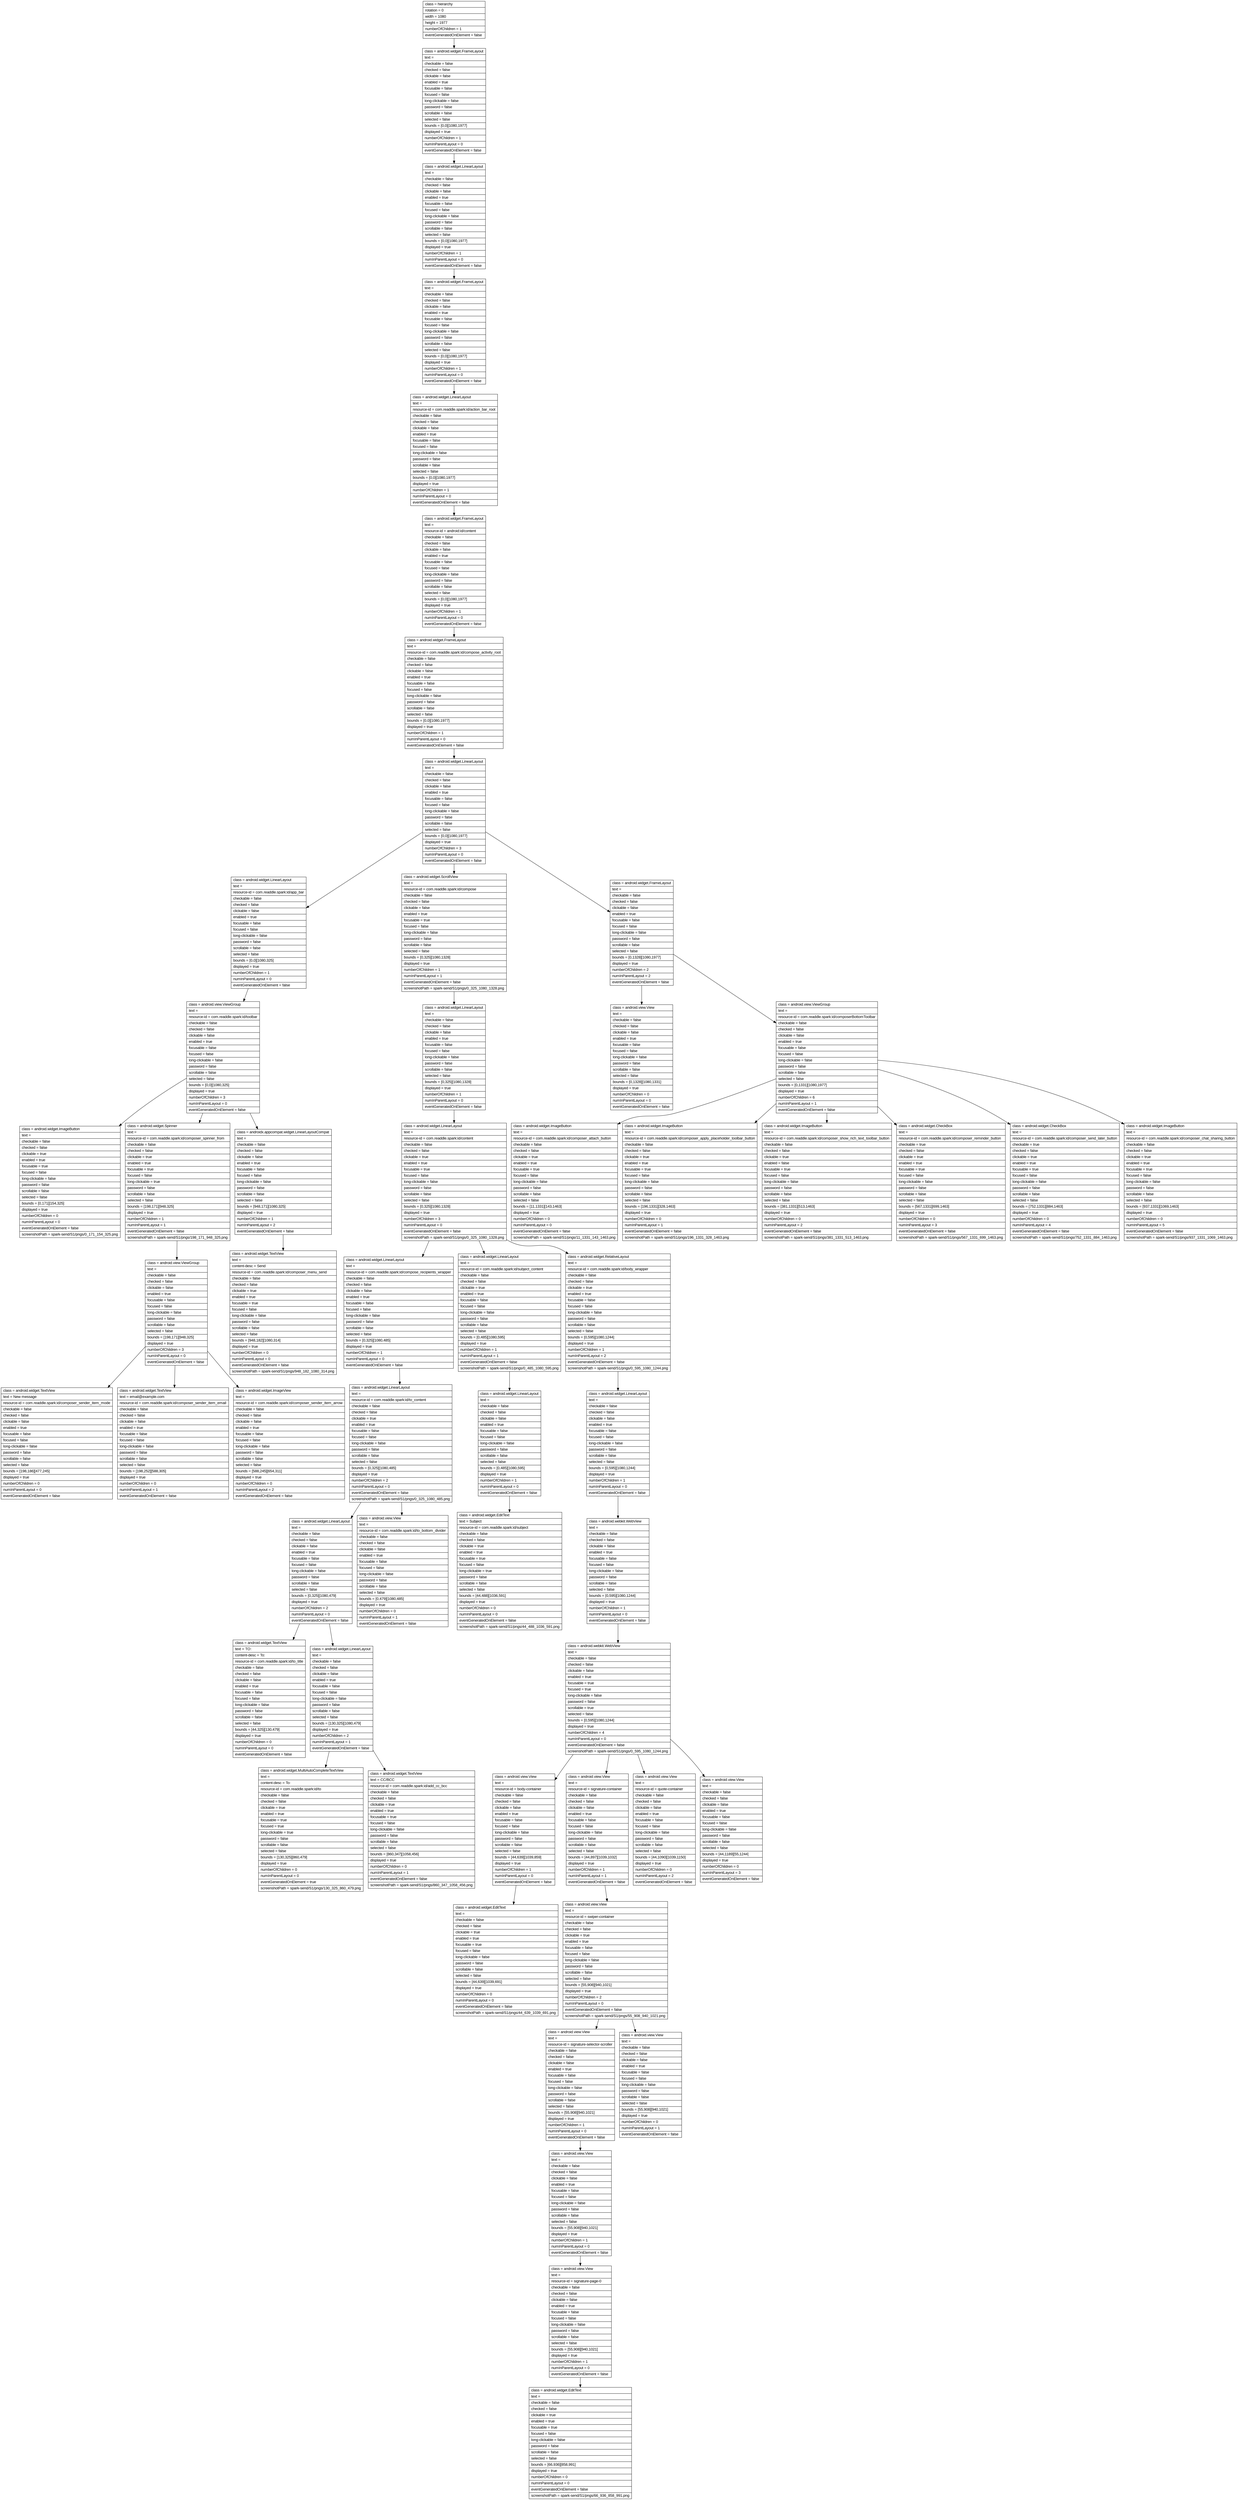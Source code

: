 digraph Layout {

	node [shape=record fontname=Arial];

	0	[label="{class = hierarchy\l|rotation = 0\l|width = 1080\l|height = 1977\l|numberOfChildren = 1\l|eventGeneratedOnElement = false \l}"]
	1	[label="{class = android.widget.FrameLayout\l|text = \l|checkable = false\l|checked = false\l|clickable = false\l|enabled = true\l|focusable = false\l|focused = false\l|long-clickable = false\l|password = false\l|scrollable = false\l|selected = false\l|bounds = [0,0][1080,1977]\l|displayed = true\l|numberOfChildren = 1\l|numInParentLayout = 0\l|eventGeneratedOnElement = false \l}"]
	2	[label="{class = android.widget.LinearLayout\l|text = \l|checkable = false\l|checked = false\l|clickable = false\l|enabled = true\l|focusable = false\l|focused = false\l|long-clickable = false\l|password = false\l|scrollable = false\l|selected = false\l|bounds = [0,0][1080,1977]\l|displayed = true\l|numberOfChildren = 1\l|numInParentLayout = 0\l|eventGeneratedOnElement = false \l}"]
	3	[label="{class = android.widget.FrameLayout\l|text = \l|checkable = false\l|checked = false\l|clickable = false\l|enabled = true\l|focusable = false\l|focused = false\l|long-clickable = false\l|password = false\l|scrollable = false\l|selected = false\l|bounds = [0,0][1080,1977]\l|displayed = true\l|numberOfChildren = 1\l|numInParentLayout = 0\l|eventGeneratedOnElement = false \l}"]
	4	[label="{class = android.widget.LinearLayout\l|text = \l|resource-id = com.readdle.spark:id/action_bar_root\l|checkable = false\l|checked = false\l|clickable = false\l|enabled = true\l|focusable = false\l|focused = false\l|long-clickable = false\l|password = false\l|scrollable = false\l|selected = false\l|bounds = [0,0][1080,1977]\l|displayed = true\l|numberOfChildren = 1\l|numInParentLayout = 0\l|eventGeneratedOnElement = false \l}"]
	5	[label="{class = android.widget.FrameLayout\l|text = \l|resource-id = android:id/content\l|checkable = false\l|checked = false\l|clickable = false\l|enabled = true\l|focusable = false\l|focused = false\l|long-clickable = false\l|password = false\l|scrollable = false\l|selected = false\l|bounds = [0,0][1080,1977]\l|displayed = true\l|numberOfChildren = 1\l|numInParentLayout = 0\l|eventGeneratedOnElement = false \l}"]
	6	[label="{class = android.widget.FrameLayout\l|text = \l|resource-id = com.readdle.spark:id/compose_activity_root\l|checkable = false\l|checked = false\l|clickable = false\l|enabled = true\l|focusable = false\l|focused = false\l|long-clickable = false\l|password = false\l|scrollable = false\l|selected = false\l|bounds = [0,0][1080,1977]\l|displayed = true\l|numberOfChildren = 1\l|numInParentLayout = 0\l|eventGeneratedOnElement = false \l}"]
	7	[label="{class = android.widget.LinearLayout\l|text = \l|checkable = false\l|checked = false\l|clickable = false\l|enabled = true\l|focusable = false\l|focused = false\l|long-clickable = false\l|password = false\l|scrollable = false\l|selected = false\l|bounds = [0,0][1080,1977]\l|displayed = true\l|numberOfChildren = 3\l|numInParentLayout = 0\l|eventGeneratedOnElement = false \l}"]
	8	[label="{class = android.widget.LinearLayout\l|text = \l|resource-id = com.readdle.spark:id/app_bar\l|checkable = false\l|checked = false\l|clickable = false\l|enabled = true\l|focusable = false\l|focused = false\l|long-clickable = false\l|password = false\l|scrollable = false\l|selected = false\l|bounds = [0,0][1080,325]\l|displayed = true\l|numberOfChildren = 1\l|numInParentLayout = 0\l|eventGeneratedOnElement = false \l}"]
	9	[label="{class = android.widget.ScrollView\l|text = \l|resource-id = com.readdle.spark:id/compose\l|checkable = false\l|checked = false\l|clickable = false\l|enabled = true\l|focusable = true\l|focused = false\l|long-clickable = false\l|password = false\l|scrollable = false\l|selected = false\l|bounds = [0,325][1080,1328]\l|displayed = true\l|numberOfChildren = 1\l|numInParentLayout = 1\l|eventGeneratedOnElement = false \l|screenshotPath = spark-send/S1/pngs/0_325_1080_1328.png\l}"]
	10	[label="{class = android.widget.FrameLayout\l|text = \l|checkable = false\l|checked = false\l|clickable = false\l|enabled = true\l|focusable = false\l|focused = false\l|long-clickable = false\l|password = false\l|scrollable = false\l|selected = false\l|bounds = [0,1328][1080,1977]\l|displayed = true\l|numberOfChildren = 2\l|numInParentLayout = 2\l|eventGeneratedOnElement = false \l}"]
	11	[label="{class = android.view.ViewGroup\l|text = \l|resource-id = com.readdle.spark:id/toolbar\l|checkable = false\l|checked = false\l|clickable = false\l|enabled = true\l|focusable = false\l|focused = false\l|long-clickable = false\l|password = false\l|scrollable = false\l|selected = false\l|bounds = [0,0][1080,325]\l|displayed = true\l|numberOfChildren = 3\l|numInParentLayout = 0\l|eventGeneratedOnElement = false \l}"]
	12	[label="{class = android.widget.LinearLayout\l|text = \l|checkable = false\l|checked = false\l|clickable = false\l|enabled = true\l|focusable = false\l|focused = false\l|long-clickable = false\l|password = false\l|scrollable = false\l|selected = false\l|bounds = [0,325][1080,1328]\l|displayed = true\l|numberOfChildren = 1\l|numInParentLayout = 0\l|eventGeneratedOnElement = false \l}"]
	13	[label="{class = android.view.View\l|text = \l|checkable = false\l|checked = false\l|clickable = false\l|enabled = true\l|focusable = false\l|focused = false\l|long-clickable = false\l|password = false\l|scrollable = false\l|selected = false\l|bounds = [0,1328][1080,1331]\l|displayed = true\l|numberOfChildren = 0\l|numInParentLayout = 0\l|eventGeneratedOnElement = false \l}"]
	14	[label="{class = android.view.ViewGroup\l|text = \l|resource-id = com.readdle.spark:id/composerBottomToolbar\l|checkable = false\l|checked = false\l|clickable = false\l|enabled = true\l|focusable = false\l|focused = false\l|long-clickable = false\l|password = false\l|scrollable = false\l|selected = false\l|bounds = [0,1331][1080,1977]\l|displayed = true\l|numberOfChildren = 6\l|numInParentLayout = 1\l|eventGeneratedOnElement = false \l}"]
	15	[label="{class = android.widget.ImageButton\l|text = \l|checkable = false\l|checked = false\l|clickable = true\l|enabled = true\l|focusable = true\l|focused = false\l|long-clickable = false\l|password = false\l|scrollable = false\l|selected = false\l|bounds = [0,171][154,325]\l|displayed = true\l|numberOfChildren = 0\l|numInParentLayout = 0\l|eventGeneratedOnElement = false \l|screenshotPath = spark-send/S1/pngs/0_171_154_325.png\l}"]
	16	[label="{class = android.widget.Spinner\l|text = \l|resource-id = com.readdle.spark:id/composer_spinner_from\l|checkable = false\l|checked = false\l|clickable = true\l|enabled = true\l|focusable = true\l|focused = false\l|long-clickable = true\l|password = false\l|scrollable = false\l|selected = false\l|bounds = [198,171][948,325]\l|displayed = true\l|numberOfChildren = 1\l|numInParentLayout = 1\l|eventGeneratedOnElement = false \l|screenshotPath = spark-send/S1/pngs/198_171_948_325.png\l}"]
	17	[label="{class = androidx.appcompat.widget.LinearLayoutCompat\l|text = \l|checkable = false\l|checked = false\l|clickable = false\l|enabled = true\l|focusable = false\l|focused = false\l|long-clickable = false\l|password = false\l|scrollable = false\l|selected = false\l|bounds = [948,171][1080,325]\l|displayed = true\l|numberOfChildren = 1\l|numInParentLayout = 2\l|eventGeneratedOnElement = false \l}"]
	18	[label="{class = android.widget.LinearLayout\l|text = \l|resource-id = com.readdle.spark:id/content\l|checkable = false\l|checked = false\l|clickable = true\l|enabled = true\l|focusable = true\l|focused = false\l|long-clickable = false\l|password = false\l|scrollable = false\l|selected = false\l|bounds = [0,325][1080,1328]\l|displayed = true\l|numberOfChildren = 3\l|numInParentLayout = 0\l|eventGeneratedOnElement = false \l|screenshotPath = spark-send/S1/pngs/0_325_1080_1328.png\l}"]
	19	[label="{class = android.widget.ImageButton\l|text = \l|resource-id = com.readdle.spark:id/composer_attach_button\l|checkable = false\l|checked = false\l|clickable = true\l|enabled = true\l|focusable = true\l|focused = false\l|long-clickable = false\l|password = false\l|scrollable = false\l|selected = false\l|bounds = [11,1331][143,1463]\l|displayed = true\l|numberOfChildren = 0\l|numInParentLayout = 0\l|eventGeneratedOnElement = false \l|screenshotPath = spark-send/S1/pngs/11_1331_143_1463.png\l}"]
	20	[label="{class = android.widget.ImageButton\l|text = \l|resource-id = com.readdle.spark:id/composer_apply_placeholder_toolbar_button\l|checkable = false\l|checked = false\l|clickable = true\l|enabled = true\l|focusable = true\l|focused = false\l|long-clickable = false\l|password = false\l|scrollable = false\l|selected = false\l|bounds = [196,1331][328,1463]\l|displayed = true\l|numberOfChildren = 0\l|numInParentLayout = 1\l|eventGeneratedOnElement = false \l|screenshotPath = spark-send/S1/pngs/196_1331_328_1463.png\l}"]
	21	[label="{class = android.widget.ImageButton\l|text = \l|resource-id = com.readdle.spark:id/composer_show_rich_text_toolbar_button\l|checkable = false\l|checked = false\l|clickable = true\l|enabled = false\l|focusable = true\l|focused = false\l|long-clickable = false\l|password = false\l|scrollable = false\l|selected = false\l|bounds = [381,1331][513,1463]\l|displayed = true\l|numberOfChildren = 0\l|numInParentLayout = 2\l|eventGeneratedOnElement = false \l|screenshotPath = spark-send/S1/pngs/381_1331_513_1463.png\l}"]
	22	[label="{class = android.widget.CheckBox\l|text = \l|resource-id = com.readdle.spark:id/composer_reminder_button\l|checkable = true\l|checked = false\l|clickable = true\l|enabled = true\l|focusable = true\l|focused = false\l|long-clickable = false\l|password = false\l|scrollable = false\l|selected = false\l|bounds = [567,1331][699,1463]\l|displayed = true\l|numberOfChildren = 0\l|numInParentLayout = 3\l|eventGeneratedOnElement = false \l|screenshotPath = spark-send/S1/pngs/567_1331_699_1463.png\l}"]
	23	[label="{class = android.widget.CheckBox\l|text = \l|resource-id = com.readdle.spark:id/composer_send_later_button\l|checkable = true\l|checked = false\l|clickable = true\l|enabled = true\l|focusable = true\l|focused = false\l|long-clickable = false\l|password = false\l|scrollable = false\l|selected = false\l|bounds = [752,1331][884,1463]\l|displayed = true\l|numberOfChildren = 0\l|numInParentLayout = 4\l|eventGeneratedOnElement = false \l|screenshotPath = spark-send/S1/pngs/752_1331_884_1463.png\l}"]
	24	[label="{class = android.widget.ImageButton\l|text = \l|resource-id = com.readdle.spark:id/composer_chat_sharing_button\l|checkable = false\l|checked = false\l|clickable = true\l|enabled = true\l|focusable = true\l|focused = false\l|long-clickable = false\l|password = false\l|scrollable = false\l|selected = false\l|bounds = [937,1331][1069,1463]\l|displayed = true\l|numberOfChildren = 0\l|numInParentLayout = 5\l|eventGeneratedOnElement = false \l|screenshotPath = spark-send/S1/pngs/937_1331_1069_1463.png\l}"]
	25	[label="{class = android.view.ViewGroup\l|text = \l|checkable = false\l|checked = false\l|clickable = false\l|enabled = true\l|focusable = false\l|focused = false\l|long-clickable = false\l|password = false\l|scrollable = false\l|selected = false\l|bounds = [198,171][948,325]\l|displayed = true\l|numberOfChildren = 3\l|numInParentLayout = 0\l|eventGeneratedOnElement = false \l}"]
	26	[label="{class = android.widget.TextView\l|text = \l|content-desc = Send\l|resource-id = com.readdle.spark:id/composer_menu_send\l|checkable = false\l|checked = false\l|clickable = true\l|enabled = true\l|focusable = true\l|focused = false\l|long-clickable = false\l|password = false\l|scrollable = false\l|selected = false\l|bounds = [948,182][1080,314]\l|displayed = true\l|numberOfChildren = 0\l|numInParentLayout = 0\l|eventGeneratedOnElement = false \l|screenshotPath = spark-send/S1/pngs/948_182_1080_314.png\l}"]
	27	[label="{class = android.widget.LinearLayout\l|text = \l|resource-id = com.readdle.spark:id/compose_recipients_wrapper\l|checkable = false\l|checked = false\l|clickable = false\l|enabled = true\l|focusable = false\l|focused = false\l|long-clickable = false\l|password = false\l|scrollable = false\l|selected = false\l|bounds = [0,325][1080,485]\l|displayed = true\l|numberOfChildren = 1\l|numInParentLayout = 0\l|eventGeneratedOnElement = false \l}"]
	28	[label="{class = android.widget.LinearLayout\l|text = \l|resource-id = com.readdle.spark:id/subject_content\l|checkable = false\l|checked = false\l|clickable = true\l|enabled = true\l|focusable = false\l|focused = false\l|long-clickable = false\l|password = false\l|scrollable = false\l|selected = false\l|bounds = [0,485][1080,595]\l|displayed = true\l|numberOfChildren = 1\l|numInParentLayout = 1\l|eventGeneratedOnElement = false \l|screenshotPath = spark-send/S1/pngs/0_485_1080_595.png\l}"]
	29	[label="{class = android.widget.RelativeLayout\l|text = \l|resource-id = com.readdle.spark:id/body_wrapper\l|checkable = false\l|checked = false\l|clickable = true\l|enabled = true\l|focusable = false\l|focused = false\l|long-clickable = false\l|password = false\l|scrollable = false\l|selected = false\l|bounds = [0,595][1080,1244]\l|displayed = true\l|numberOfChildren = 1\l|numInParentLayout = 2\l|eventGeneratedOnElement = false \l|screenshotPath = spark-send/S1/pngs/0_595_1080_1244.png\l}"]
	30	[label="{class = android.widget.TextView\l|text = New message\l|resource-id = com.readdle.spark:id/composer_sender_item_mode\l|checkable = false\l|checked = false\l|clickable = false\l|enabled = true\l|focusable = false\l|focused = false\l|long-clickable = false\l|password = false\l|scrollable = false\l|selected = false\l|bounds = [198,186][477,245]\l|displayed = true\l|numberOfChildren = 0\l|numInParentLayout = 0\l|eventGeneratedOnElement = false \l}"]
	31	[label="{class = android.widget.TextView\l|text = email@example.com\l|resource-id = com.readdle.spark:id/composer_sender_item_email\l|checkable = false\l|checked = false\l|clickable = false\l|enabled = true\l|focusable = false\l|focused = false\l|long-clickable = false\l|password = false\l|scrollable = false\l|selected = false\l|bounds = [198,252][588,305]\l|displayed = true\l|numberOfChildren = 0\l|numInParentLayout = 1\l|eventGeneratedOnElement = false \l}"]
	32	[label="{class = android.widget.ImageView\l|text = \l|resource-id = com.readdle.spark:id/composer_sender_item_arrow\l|checkable = false\l|checked = false\l|clickable = false\l|enabled = true\l|focusable = false\l|focused = false\l|long-clickable = false\l|password = false\l|scrollable = false\l|selected = false\l|bounds = [588,245][654,311]\l|displayed = true\l|numberOfChildren = 0\l|numInParentLayout = 2\l|eventGeneratedOnElement = false \l}"]
	33	[label="{class = android.widget.LinearLayout\l|text = \l|resource-id = com.readdle.spark:id/to_content\l|checkable = false\l|checked = false\l|clickable = true\l|enabled = true\l|focusable = false\l|focused = false\l|long-clickable = false\l|password = false\l|scrollable = false\l|selected = false\l|bounds = [0,325][1080,485]\l|displayed = true\l|numberOfChildren = 2\l|numInParentLayout = 0\l|eventGeneratedOnElement = false \l|screenshotPath = spark-send/S1/pngs/0_325_1080_485.png\l}"]
	34	[label="{class = android.widget.LinearLayout\l|text = \l|checkable = false\l|checked = false\l|clickable = false\l|enabled = true\l|focusable = false\l|focused = false\l|long-clickable = false\l|password = false\l|scrollable = false\l|selected = false\l|bounds = [0,485][1080,595]\l|displayed = true\l|numberOfChildren = 1\l|numInParentLayout = 0\l|eventGeneratedOnElement = false \l}"]
	35	[label="{class = android.widget.LinearLayout\l|text = \l|checkable = false\l|checked = false\l|clickable = false\l|enabled = true\l|focusable = false\l|focused = false\l|long-clickable = false\l|password = false\l|scrollable = false\l|selected = false\l|bounds = [0,595][1080,1244]\l|displayed = true\l|numberOfChildren = 1\l|numInParentLayout = 0\l|eventGeneratedOnElement = false \l}"]
	36	[label="{class = android.widget.LinearLayout\l|text = \l|checkable = false\l|checked = false\l|clickable = false\l|enabled = true\l|focusable = false\l|focused = false\l|long-clickable = false\l|password = false\l|scrollable = false\l|selected = false\l|bounds = [0,325][1080,479]\l|displayed = true\l|numberOfChildren = 2\l|numInParentLayout = 0\l|eventGeneratedOnElement = false \l}"]
	37	[label="{class = android.view.View\l|text = \l|resource-id = com.readdle.spark:id/to_bottom_divider\l|checkable = false\l|checked = false\l|clickable = false\l|enabled = true\l|focusable = false\l|focused = false\l|long-clickable = false\l|password = false\l|scrollable = false\l|selected = false\l|bounds = [0,479][1080,485]\l|displayed = true\l|numberOfChildren = 0\l|numInParentLayout = 1\l|eventGeneratedOnElement = false \l}"]
	38	[label="{class = android.widget.EditText\l|text = Subject\l|resource-id = com.readdle.spark:id/subject\l|checkable = false\l|checked = false\l|clickable = true\l|enabled = true\l|focusable = true\l|focused = false\l|long-clickable = true\l|password = false\l|scrollable = false\l|selected = false\l|bounds = [44,488][1036,591]\l|displayed = true\l|numberOfChildren = 0\l|numInParentLayout = 0\l|eventGeneratedOnElement = false \l|screenshotPath = spark-send/S1/pngs/44_488_1036_591.png\l}"]
	39	[label="{class = android.webkit.WebView\l|text = \l|checkable = false\l|checked = false\l|clickable = false\l|enabled = true\l|focusable = false\l|focused = false\l|long-clickable = false\l|password = false\l|scrollable = false\l|selected = false\l|bounds = [0,595][1080,1244]\l|displayed = true\l|numberOfChildren = 1\l|numInParentLayout = 0\l|eventGeneratedOnElement = false \l}"]
	40	[label="{class = android.widget.TextView\l|text = TO:\l|content-desc = To:\l|resource-id = com.readdle.spark:id/to_title\l|checkable = false\l|checked = false\l|clickable = false\l|enabled = true\l|focusable = false\l|focused = false\l|long-clickable = false\l|password = false\l|scrollable = false\l|selected = false\l|bounds = [44,325][130,479]\l|displayed = true\l|numberOfChildren = 0\l|numInParentLayout = 0\l|eventGeneratedOnElement = false \l}"]
	41	[label="{class = android.widget.LinearLayout\l|text = \l|checkable = false\l|checked = false\l|clickable = false\l|enabled = true\l|focusable = false\l|focused = false\l|long-clickable = false\l|password = false\l|scrollable = false\l|selected = false\l|bounds = [130,325][1080,479]\l|displayed = true\l|numberOfChildren = 2\l|numInParentLayout = 1\l|eventGeneratedOnElement = false \l}"]
	42	[label="{class = android.webkit.WebView\l|text = \l|checkable = false\l|checked = false\l|clickable = false\l|enabled = true\l|focusable = true\l|focused = true\l|long-clickable = false\l|password = false\l|scrollable = true\l|selected = false\l|bounds = [0,595][1080,1244]\l|displayed = true\l|numberOfChildren = 4\l|numInParentLayout = 0\l|eventGeneratedOnElement = false \l|screenshotPath = spark-send/S1/pngs/0_595_1080_1244.png\l}"]
	43	[label="{class = android.widget.MultiAutoCompleteTextView\l|text = \l|content-desc = To:\l|resource-id = com.readdle.spark:id/to\l|checkable = false\l|checked = false\l|clickable = true\l|enabled = true\l|focusable = true\l|focused = true\l|long-clickable = true\l|password = false\l|scrollable = false\l|selected = false\l|bounds = [130,325][860,479]\l|displayed = true\l|numberOfChildren = 0\l|numInParentLayout = 0\l|eventGeneratedOnElement = true \l|screenshotPath = spark-send/S1/pngs/130_325_860_479.png\l}"]
	44	[label="{class = android.widget.TextView\l|text = CC/BCC\l|resource-id = com.readdle.spark:id/add_cc_bcc\l|checkable = false\l|checked = false\l|clickable = true\l|enabled = true\l|focusable = true\l|focused = false\l|long-clickable = false\l|password = false\l|scrollable = false\l|selected = false\l|bounds = [860,347][1058,456]\l|displayed = true\l|numberOfChildren = 0\l|numInParentLayout = 1\l|eventGeneratedOnElement = false \l|screenshotPath = spark-send/S1/pngs/860_347_1058_456.png\l}"]
	45	[label="{class = android.view.View\l|text = \l|resource-id = body-container\l|checkable = false\l|checked = false\l|clickable = false\l|enabled = true\l|focusable = false\l|focused = false\l|long-clickable = false\l|password = false\l|scrollable = false\l|selected = false\l|bounds = [44,639][1039,859]\l|displayed = true\l|numberOfChildren = 1\l|numInParentLayout = 0\l|eventGeneratedOnElement = false \l}"]
	46	[label="{class = android.view.View\l|text = \l|resource-id = signature-container\l|checkable = false\l|checked = false\l|clickable = false\l|enabled = true\l|focusable = false\l|focused = false\l|long-clickable = false\l|password = false\l|scrollable = false\l|selected = false\l|bounds = [44,897][1039,1032]\l|displayed = true\l|numberOfChildren = 1\l|numInParentLayout = 1\l|eventGeneratedOnElement = false \l}"]
	47	[label="{class = android.view.View\l|text = \l|resource-id = quote-container\l|checkable = false\l|checked = false\l|clickable = false\l|enabled = true\l|focusable = false\l|focused = false\l|long-clickable = false\l|password = false\l|scrollable = false\l|selected = false\l|bounds = [44,1090][1039,1150]\l|displayed = true\l|numberOfChildren = 0\l|numInParentLayout = 2\l|eventGeneratedOnElement = false \l}"]
	48	[label="{class = android.view.View\l|text =  \l|checkable = false\l|checked = false\l|clickable = false\l|enabled = true\l|focusable = false\l|focused = false\l|long-clickable = false\l|password = false\l|scrollable = false\l|selected = false\l|bounds = [44,1189][55,1244]\l|displayed = true\l|numberOfChildren = 0\l|numInParentLayout = 3\l|eventGeneratedOnElement = false \l}"]
	49	[label="{class = android.widget.EditText\l|text = 
\l|checkable = false\l|checked = false\l|clickable = true\l|enabled = true\l|focusable = true\l|focused = false\l|long-clickable = false\l|password = false\l|scrollable = false\l|selected = false\l|bounds = [44,639][1039,691]\l|displayed = true\l|numberOfChildren = 0\l|numInParentLayout = 0\l|eventGeneratedOnElement = false \l|screenshotPath = spark-send/S1/pngs/44_639_1039_691.png\l}"]
	50	[label="{class = android.view.View\l|text = \l|resource-id = swiper-container\l|checkable = false\l|checked = false\l|clickable = true\l|enabled = true\l|focusable = false\l|focused = false\l|long-clickable = false\l|password = false\l|scrollable = false\l|selected = false\l|bounds = [55,908][940,1021]\l|displayed = true\l|numberOfChildren = 2\l|numInParentLayout = 0\l|eventGeneratedOnElement = false \l|screenshotPath = spark-send/S1/pngs/55_908_940_1021.png\l}"]
	51	[label="{class = android.view.View\l|text = \l|resource-id = signature-selector-scroller\l|checkable = false\l|checked = false\l|clickable = false\l|enabled = true\l|focusable = false\l|focused = false\l|long-clickable = false\l|password = false\l|scrollable = false\l|selected = false\l|bounds = [55,908][940,1021]\l|displayed = true\l|numberOfChildren = 1\l|numInParentLayout = 0\l|eventGeneratedOnElement = false \l}"]
	52	[label="{class = android.view.View\l|text = \l|checkable = false\l|checked = false\l|clickable = false\l|enabled = true\l|focusable = false\l|focused = false\l|long-clickable = false\l|password = false\l|scrollable = false\l|selected = false\l|bounds = [55,908][940,1021]\l|displayed = true\l|numberOfChildren = 0\l|numInParentLayout = 1\l|eventGeneratedOnElement = false \l}"]
	53	[label="{class = android.view.View\l|text = \l|checkable = false\l|checked = false\l|clickable = false\l|enabled = true\l|focusable = false\l|focused = false\l|long-clickable = false\l|password = false\l|scrollable = false\l|selected = false\l|bounds = [55,908][940,1021]\l|displayed = true\l|numberOfChildren = 1\l|numInParentLayout = 0\l|eventGeneratedOnElement = false \l}"]
	54	[label="{class = android.view.View\l|text = \l|resource-id = signature-page-0\l|checkable = false\l|checked = false\l|clickable = false\l|enabled = true\l|focusable = false\l|focused = false\l|long-clickable = false\l|password = false\l|scrollable = false\l|selected = false\l|bounds = [55,908][940,1021]\l|displayed = true\l|numberOfChildren = 1\l|numInParentLayout = 0\l|eventGeneratedOnElement = false \l}"]
	55	[label="{class = android.widget.EditText\l|text = 
\l|checkable = false\l|checked = false\l|clickable = true\l|enabled = true\l|focusable = true\l|focused = false\l|long-clickable = false\l|password = false\l|scrollable = false\l|selected = false\l|bounds = [66,936][858,991]\l|displayed = true\l|numberOfChildren = 0\l|numInParentLayout = 0\l|eventGeneratedOnElement = false \l|screenshotPath = spark-send/S1/pngs/66_936_858_991.png\l}"]


	0 -> 1
	1 -> 2
	2 -> 3
	3 -> 4
	4 -> 5
	5 -> 6
	6 -> 7
	7 -> 8
	7 -> 9
	7 -> 10
	8 -> 11
	9 -> 12
	10 -> 13
	10 -> 14
	11 -> 15
	11 -> 16
	11 -> 17
	12 -> 18
	14 -> 19
	14 -> 20
	14 -> 21
	14 -> 22
	14 -> 23
	14 -> 24
	16 -> 25
	17 -> 26
	18 -> 27
	18 -> 28
	18 -> 29
	25 -> 30
	25 -> 31
	25 -> 32
	27 -> 33
	28 -> 34
	29 -> 35
	33 -> 36
	33 -> 37
	34 -> 38
	35 -> 39
	36 -> 40
	36 -> 41
	39 -> 42
	41 -> 43
	41 -> 44
	42 -> 45
	42 -> 46
	42 -> 47
	42 -> 48
	45 -> 49
	46 -> 50
	50 -> 51
	50 -> 52
	51 -> 53
	53 -> 54
	54 -> 55


}